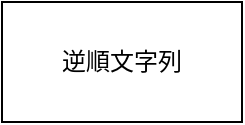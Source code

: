 <mxfile>
    <diagram id="h3toyyUdMjjLkXLr2f9R" name="ページ1">
        <mxGraphModel dx="662" dy="376" grid="1" gridSize="10" guides="1" tooltips="1" connect="1" arrows="1" fold="1" page="1" pageScale="1" pageWidth="827" pageHeight="1169" math="0" shadow="0">
            <root>
                <mxCell id="0"/>
                <mxCell id="1" parent="0"/>
                <mxCell id="2" value="逆順文字列" style="whiteSpace=wrap;html=1;" vertex="1" parent="1">
                    <mxGeometry x="250" y="50" width="120" height="60" as="geometry"/>
                </mxCell>
            </root>
        </mxGraphModel>
    </diagram>
</mxfile>